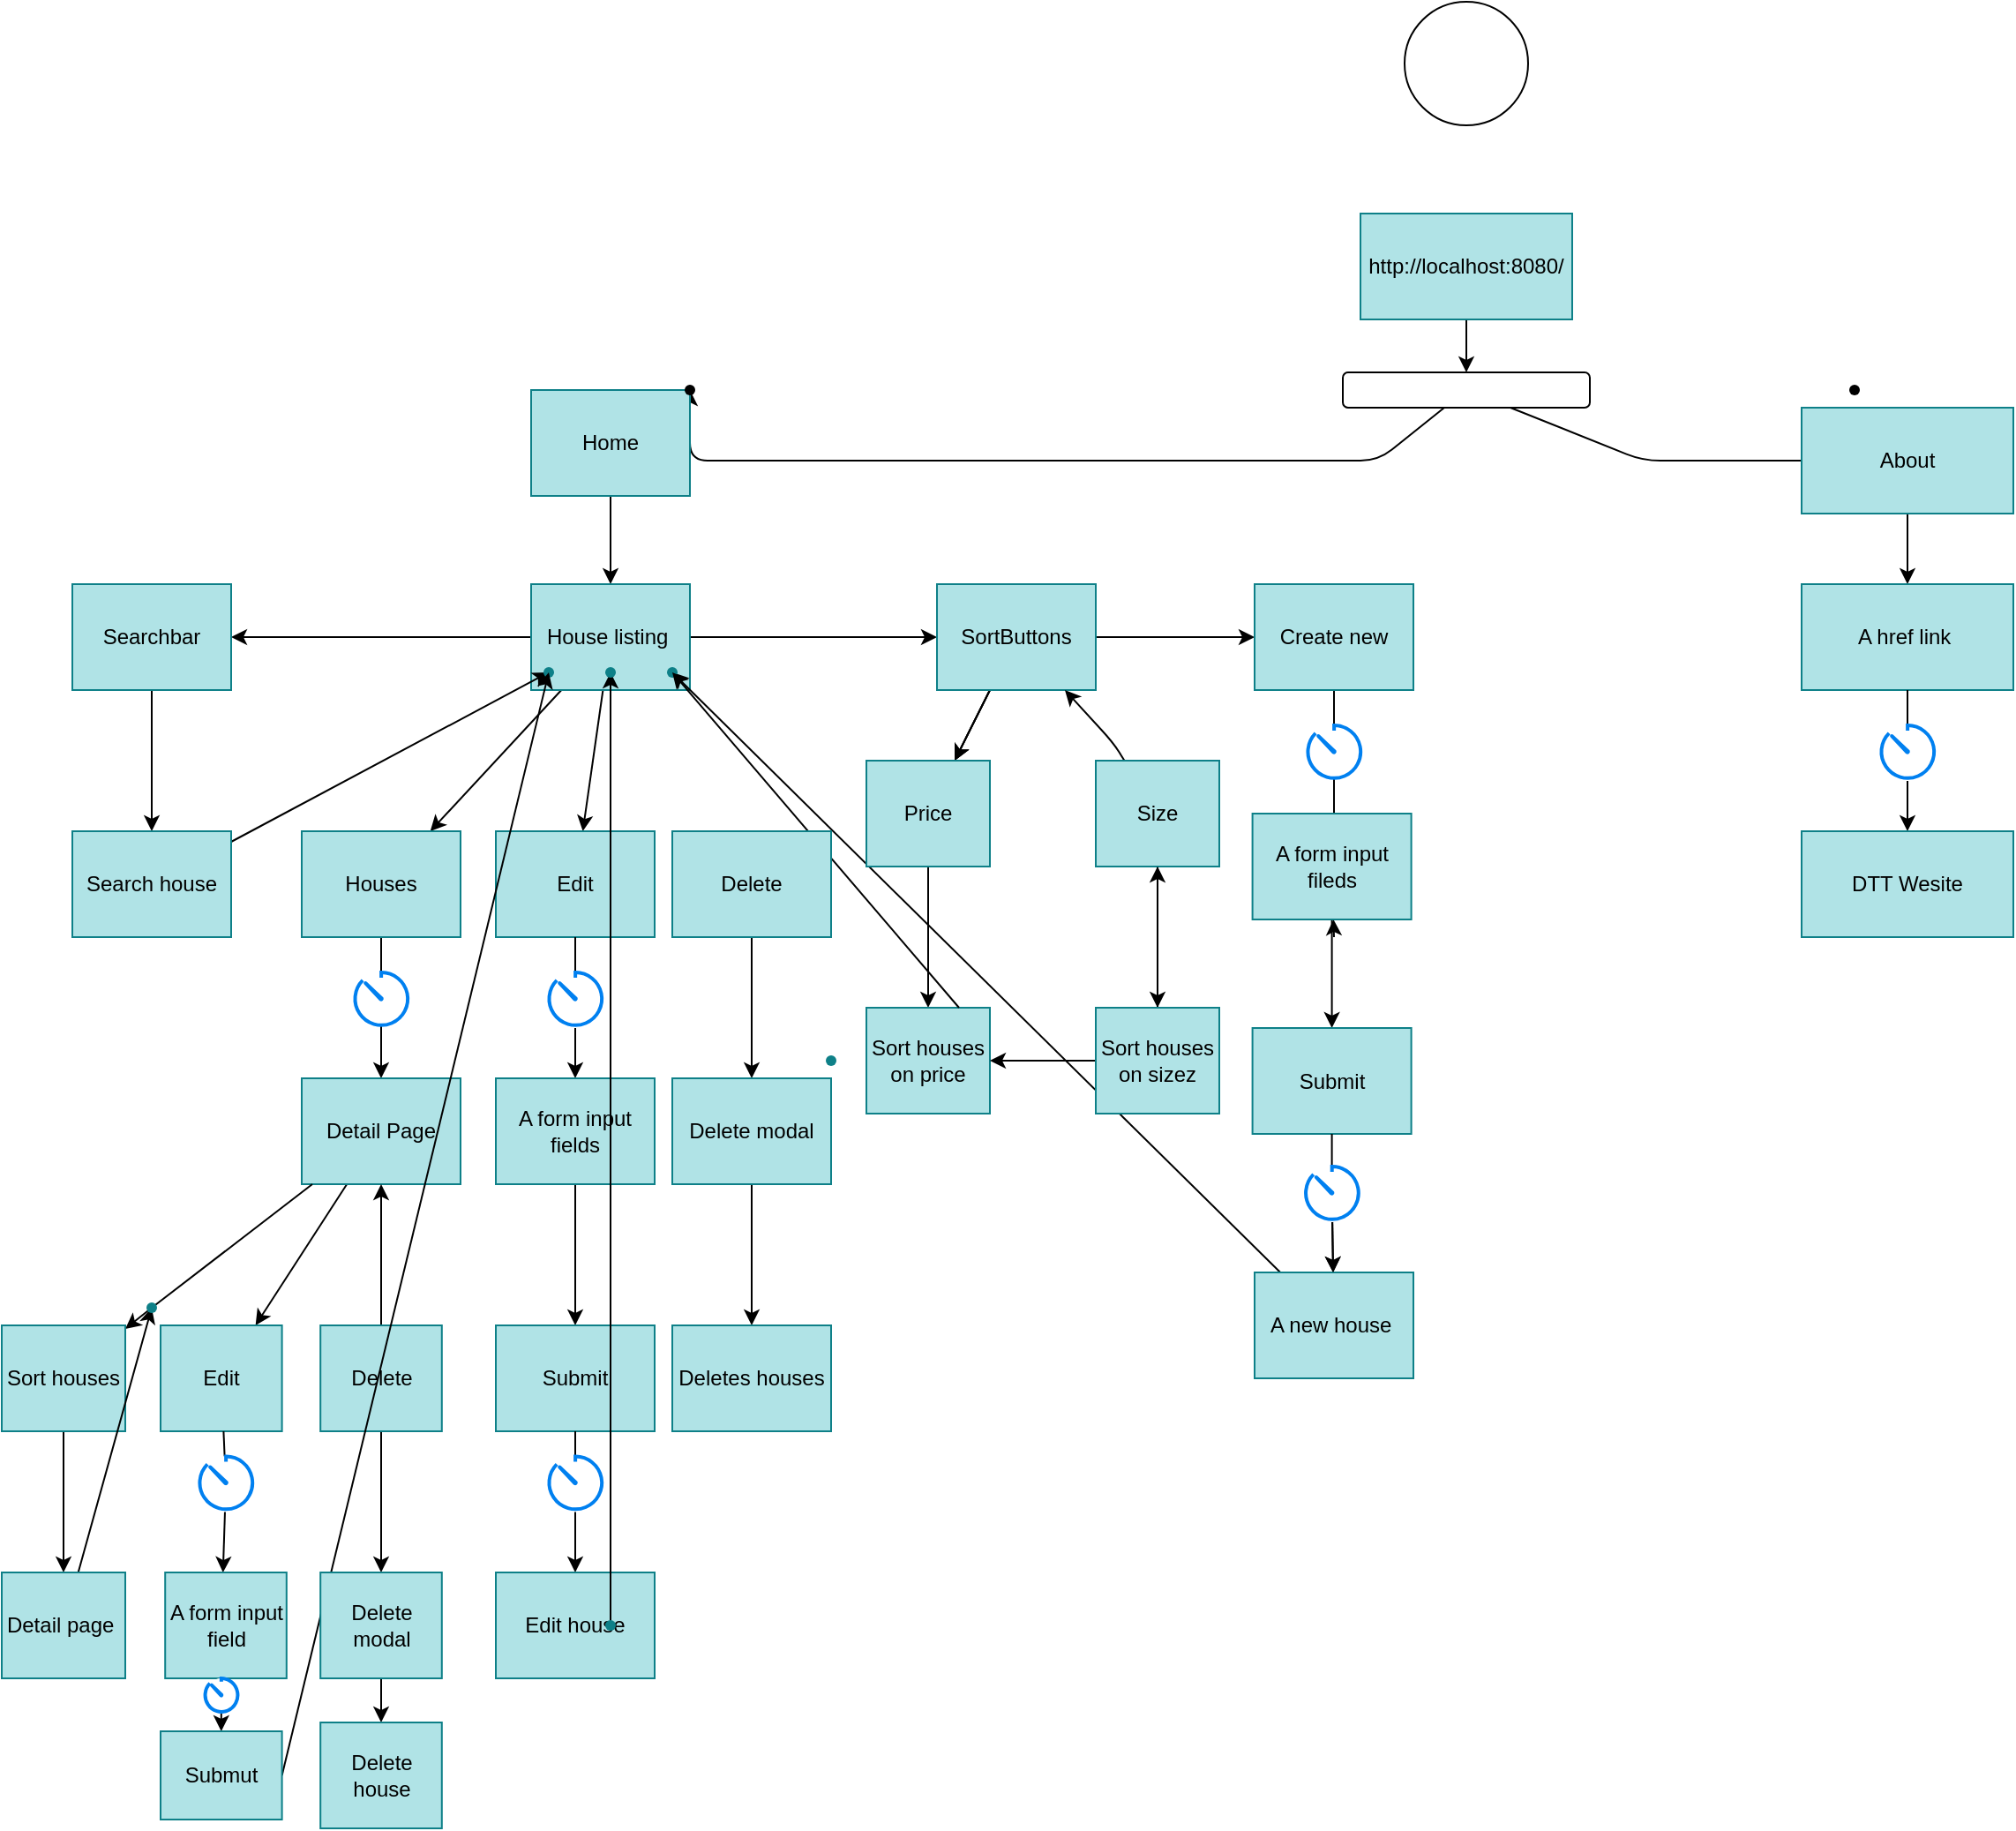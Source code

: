 <mxfile>
    <diagram id="g5lot_dDolEvWGE17QlF" name="Page-1">
        <mxGraphModel dx="1852" dy="563" grid="1" gridSize="10" guides="1" tooltips="1" connect="1" arrows="1" fold="1" page="1" pageScale="1" pageWidth="850" pageHeight="1100" math="0" shadow="0">
            <root>
                <mxCell id="0"/>
                <mxCell id="1" parent="0"/>
                <mxCell id="2" value="" style="ellipse;whiteSpace=wrap;html=1;" vertex="1" parent="1">
                    <mxGeometry x="-35" width="70" height="70" as="geometry"/>
                </mxCell>
                <mxCell id="5" value="" style="edgeStyle=none;html=1;fontColor=#000000;" edge="1" parent="1" source="3" target="4">
                    <mxGeometry relative="1" as="geometry"/>
                </mxCell>
                <mxCell id="3" value="&lt;font color=&quot;#000000&quot;&gt;http://localhost:8080/&lt;/font&gt;" style="rounded=0;whiteSpace=wrap;html=1;fillColor=#b0e3e6;strokeColor=#0e8088;" vertex="1" parent="1">
                    <mxGeometry x="-60" y="120" width="120" height="60" as="geometry"/>
                </mxCell>
                <mxCell id="12" value="" style="edgeStyle=none;html=1;fontColor=#000000;" edge="1" parent="1" source="4" target="11">
                    <mxGeometry relative="1" as="geometry">
                        <Array as="points">
                            <mxPoint x="-50" y="260"/>
                            <mxPoint x="-120" y="260"/>
                            <mxPoint x="-440" y="260"/>
                        </Array>
                    </mxGeometry>
                </mxCell>
                <mxCell id="15" value="" style="edgeStyle=none;html=1;fontColor=#000000;" edge="1" parent="1" source="4">
                    <mxGeometry relative="1" as="geometry">
                        <mxPoint x="230" y="260" as="targetPoint"/>
                        <Array as="points">
                            <mxPoint x="100" y="260"/>
                        </Array>
                    </mxGeometry>
                </mxCell>
                <mxCell id="4" value="" style="rounded=1;whiteSpace=wrap;html=1;fontColor=#000000;" vertex="1" parent="1">
                    <mxGeometry x="-70" y="210" width="140" height="20" as="geometry"/>
                </mxCell>
                <mxCell id="17" value="" style="edgeStyle=none;html=1;fontColor=#000000;" edge="1" parent="1" source="10" target="16">
                    <mxGeometry relative="1" as="geometry"/>
                </mxCell>
                <mxCell id="10" value="&lt;font color=&quot;#000000&quot;&gt;Home&lt;/font&gt;" style="rounded=0;whiteSpace=wrap;html=1;fillColor=#b0e3e6;strokeColor=#0e8088;" vertex="1" parent="1">
                    <mxGeometry x="-530" y="220" width="90" height="60" as="geometry"/>
                </mxCell>
                <mxCell id="11" value="" style="shape=waypoint;sketch=0;size=6;pointerEvents=1;points=[];fillColor=default;resizable=0;rotatable=0;perimeter=centerPerimeter;snapToPoint=1;fontColor=#000000;rounded=1;" vertex="1" parent="1">
                    <mxGeometry x="-450" y="210" width="20" height="20" as="geometry"/>
                </mxCell>
                <mxCell id="120" value="" style="edgeStyle=none;html=1;fontColor=#000000;" edge="1" parent="1" source="13" target="119">
                    <mxGeometry relative="1" as="geometry"/>
                </mxCell>
                <mxCell id="13" value="&lt;font color=&quot;#000000&quot;&gt;About&lt;br&gt;&lt;/font&gt;" style="rounded=0;whiteSpace=wrap;html=1;fillColor=#b0e3e6;strokeColor=#0e8088;" vertex="1" parent="1">
                    <mxGeometry x="190" y="230" width="120" height="60" as="geometry"/>
                </mxCell>
                <mxCell id="14" value="" style="shape=waypoint;sketch=0;size=6;pointerEvents=1;points=[];fillColor=default;resizable=0;rotatable=0;perimeter=centerPerimeter;snapToPoint=1;fontColor=#000000;rounded=1;" vertex="1" parent="1">
                    <mxGeometry x="210" y="210" width="20" height="20" as="geometry"/>
                </mxCell>
                <mxCell id="19" value="" style="edgeStyle=none;html=1;fontColor=#000000;" edge="1" parent="1" source="16" target="18">
                    <mxGeometry relative="1" as="geometry"/>
                </mxCell>
                <mxCell id="23" value="" style="edgeStyle=none;html=1;fontColor=#000000;" edge="1" parent="1" source="16" target="22">
                    <mxGeometry relative="1" as="geometry"/>
                </mxCell>
                <mxCell id="62" value="" style="edgeStyle=none;html=1;fontColor=#000000;" edge="1" parent="1" source="16" target="61">
                    <mxGeometry relative="1" as="geometry"/>
                </mxCell>
                <mxCell id="64" value="" style="edgeStyle=none;html=1;fontColor=#000000;" edge="1" parent="1" source="16" target="63">
                    <mxGeometry relative="1" as="geometry"/>
                </mxCell>
                <mxCell id="16" value="&lt;font color=&quot;#000000&quot;&gt;House listing&amp;nbsp;&lt;/font&gt;" style="rounded=0;whiteSpace=wrap;html=1;fillColor=#b0e3e6;strokeColor=#0e8088;" vertex="1" parent="1">
                    <mxGeometry x="-530" y="330" width="90" height="60" as="geometry"/>
                </mxCell>
                <mxCell id="21" value="" style="edgeStyle=none;html=1;fontColor=#000000;" edge="1" parent="1" source="18" target="20">
                    <mxGeometry relative="1" as="geometry"/>
                </mxCell>
                <mxCell id="46" value="" style="edgeStyle=none;html=1;fontColor=#000000;" edge="1" parent="1" source="18" target="45">
                    <mxGeometry relative="1" as="geometry"/>
                </mxCell>
                <mxCell id="47" value="" style="edgeStyle=none;html=1;fontColor=#000000;" edge="1" parent="1" source="18" target="45">
                    <mxGeometry relative="1" as="geometry"/>
                </mxCell>
                <mxCell id="48" value="" style="edgeStyle=none;html=1;fontColor=#000000;" edge="1" parent="1" source="18" target="45">
                    <mxGeometry relative="1" as="geometry"/>
                </mxCell>
                <mxCell id="18" value="&lt;font color=&quot;#000000&quot;&gt;SortButtons&lt;/font&gt;" style="rounded=0;whiteSpace=wrap;html=1;fillColor=#b0e3e6;strokeColor=#0e8088;" vertex="1" parent="1">
                    <mxGeometry x="-300" y="330" width="90" height="60" as="geometry"/>
                </mxCell>
                <mxCell id="27" value="" style="edgeStyle=none;html=1;fontColor=#000000;" edge="1" parent="1" source="20">
                    <mxGeometry relative="1" as="geometry">
                        <mxPoint x="-75" y="470" as="targetPoint"/>
                    </mxGeometry>
                </mxCell>
                <mxCell id="20" value="&lt;font color=&quot;#000000&quot;&gt;Create new&lt;/font&gt;" style="rounded=0;whiteSpace=wrap;html=1;fillColor=#b0e3e6;strokeColor=#0e8088;" vertex="1" parent="1">
                    <mxGeometry x="-120" y="330" width="90" height="60" as="geometry"/>
                </mxCell>
                <mxCell id="25" value="" style="edgeStyle=none;html=1;fontColor=#000000;" edge="1" parent="1" source="22" target="24">
                    <mxGeometry relative="1" as="geometry"/>
                </mxCell>
                <mxCell id="22" value="&lt;font color=&quot;#000000&quot;&gt;Searchbar&lt;/font&gt;" style="rounded=0;whiteSpace=wrap;html=1;fillColor=#b0e3e6;strokeColor=#0e8088;" vertex="1" parent="1">
                    <mxGeometry x="-790" y="330" width="90" height="60" as="geometry"/>
                </mxCell>
                <mxCell id="44" value="" style="edgeStyle=none;html=1;fontColor=#000000;" edge="1" parent="1" source="24" target="43">
                    <mxGeometry relative="1" as="geometry"/>
                </mxCell>
                <mxCell id="24" value="&lt;font color=&quot;#000000&quot;&gt;Search house&lt;/font&gt;" style="rounded=0;whiteSpace=wrap;html=1;fillColor=#b0e3e6;strokeColor=#0e8088;" vertex="1" parent="1">
                    <mxGeometry x="-790" y="470" width="90" height="60" as="geometry"/>
                </mxCell>
                <mxCell id="32" value="" style="edgeStyle=none;html=1;fontColor=#000000;" edge="1" parent="1" target="31">
                    <mxGeometry relative="1" as="geometry">
                        <mxPoint x="-75" y="530" as="sourcePoint"/>
                    </mxGeometry>
                </mxCell>
                <mxCell id="29" value="" style="edgeStyle=none;html=1;fontColor=#000000;" edge="1" parent="1" source="28">
                    <mxGeometry relative="1" as="geometry">
                        <mxPoint x="-75" y="470" as="targetPoint"/>
                    </mxGeometry>
                </mxCell>
                <mxCell id="30" value="" style="edgeStyle=none;html=1;fontColor=#000000;" edge="1" parent="1" source="28">
                    <mxGeometry relative="1" as="geometry">
                        <mxPoint x="-75" y="470" as="targetPoint"/>
                        <Array as="points">
                            <mxPoint x="-75" y="436"/>
                        </Array>
                    </mxGeometry>
                </mxCell>
                <mxCell id="28" value="" style="html=1;verticalLabelPosition=bottom;align=center;labelBackgroundColor=#ffffff;verticalAlign=top;strokeWidth=2;strokeColor=#0080F0;shadow=0;dashed=0;shape=mxgraph.ios7.icons.gauge;fontColor=#000000;" vertex="1" parent="1">
                    <mxGeometry x="-91.2" y="410" width="32.4" height="31.5" as="geometry"/>
                </mxCell>
                <mxCell id="34" value="" style="edgeStyle=none;html=1;fontColor=#000000;" edge="1" parent="1" source="31" target="33">
                    <mxGeometry relative="1" as="geometry">
                        <Array as="points"/>
                    </mxGeometry>
                </mxCell>
                <mxCell id="31" value="&lt;font color=&quot;#000000&quot;&gt;A form input fileds&lt;/font&gt;" style="rounded=0;whiteSpace=wrap;html=1;fillColor=#b0e3e6;strokeColor=#0e8088;" vertex="1" parent="1">
                    <mxGeometry x="-121.2" y="460" width="90" height="60" as="geometry"/>
                </mxCell>
                <mxCell id="38" value="" style="edgeStyle=none;html=1;fontColor=#000000;startArrow=none;" edge="1" parent="1" source="39" target="37">
                    <mxGeometry relative="1" as="geometry"/>
                </mxCell>
                <mxCell id="33" value="&lt;font color=&quot;#000000&quot;&gt;Submit&lt;/font&gt;" style="rounded=0;whiteSpace=wrap;html=1;fillColor=#b0e3e6;strokeColor=#0e8088;" vertex="1" parent="1">
                    <mxGeometry x="-121.2" y="581.5" width="90" height="60" as="geometry"/>
                </mxCell>
                <mxCell id="42" value="" style="edgeStyle=none;html=1;fontColor=#000000;" edge="1" parent="1" source="37" target="41">
                    <mxGeometry relative="1" as="geometry"/>
                </mxCell>
                <mxCell id="37" value="&lt;font color=&quot;#000000&quot;&gt;A new house&amp;nbsp;&lt;/font&gt;" style="rounded=0;whiteSpace=wrap;html=1;fillColor=#b0e3e6;strokeColor=#0e8088;" vertex="1" parent="1">
                    <mxGeometry x="-120" y="720" width="90" height="60" as="geometry"/>
                </mxCell>
                <mxCell id="40" value="" style="edgeStyle=none;html=1;fontColor=#000000;" edge="1" parent="1" source="39" target="37">
                    <mxGeometry relative="1" as="geometry"/>
                </mxCell>
                <mxCell id="41" value="" style="shape=waypoint;sketch=0;size=6;pointerEvents=1;points=[];fillColor=#b0e3e6;resizable=0;rotatable=0;perimeter=centerPerimeter;snapToPoint=1;strokeColor=#0e8088;rounded=0;" vertex="1" parent="1">
                    <mxGeometry x="-460" y="370" width="20" height="20" as="geometry"/>
                </mxCell>
                <mxCell id="43" value="" style="shape=waypoint;sketch=0;size=6;pointerEvents=1;points=[];fillColor=#b0e3e6;resizable=0;rotatable=0;perimeter=centerPerimeter;snapToPoint=1;strokeColor=#0e8088;rounded=0;" vertex="1" parent="1">
                    <mxGeometry x="-530" y="370" width="20" height="20" as="geometry"/>
                </mxCell>
                <mxCell id="54" value="" style="edgeStyle=none;html=1;fontColor=#000000;" edge="1" parent="1" source="45" target="53">
                    <mxGeometry relative="1" as="geometry"/>
                </mxCell>
                <mxCell id="45" value="&lt;font color=&quot;#000000&quot;&gt;Price&lt;/font&gt;" style="rounded=0;whiteSpace=wrap;html=1;fillColor=#b0e3e6;strokeColor=#0e8088;" vertex="1" parent="1">
                    <mxGeometry x="-340" y="430" width="70" height="60" as="geometry"/>
                </mxCell>
                <mxCell id="51" value="" style="edgeStyle=none;html=1;fontColor=#000000;" edge="1" parent="1" source="49" target="18">
                    <mxGeometry relative="1" as="geometry">
                        <mxPoint x="-230" y="430" as="sourcePoint"/>
                        <mxPoint x="-220" y="400" as="targetPoint"/>
                        <Array as="points">
                            <mxPoint x="-200" y="420"/>
                        </Array>
                    </mxGeometry>
                </mxCell>
                <mxCell id="58" value="" style="edgeStyle=none;html=1;fontColor=#000000;" edge="1" parent="1" source="49" target="57">
                    <mxGeometry relative="1" as="geometry"/>
                </mxCell>
                <mxCell id="49" value="&lt;font color=&quot;#000000&quot;&gt;Size&lt;/font&gt;" style="rounded=0;whiteSpace=wrap;html=1;fillColor=#b0e3e6;strokeColor=#0e8088;" vertex="1" parent="1">
                    <mxGeometry x="-210" y="430" width="70" height="60" as="geometry"/>
                </mxCell>
                <mxCell id="53" value="&lt;font color=&quot;#000000&quot;&gt;Sort houses on price&lt;/font&gt;" style="rounded=0;whiteSpace=wrap;html=1;fillColor=#b0e3e6;strokeColor=#0e8088;" vertex="1" parent="1">
                    <mxGeometry x="-340" y="570" width="70" height="60" as="geometry"/>
                </mxCell>
                <mxCell id="56" value="" style="edgeStyle=none;html=1;fontColor=#000000;exitX=0.75;exitY=0;exitDx=0;exitDy=0;" edge="1" parent="1" source="53" target="41">
                    <mxGeometry relative="1" as="geometry"/>
                </mxCell>
                <mxCell id="55" value="" style="shape=waypoint;sketch=0;size=6;pointerEvents=1;points=[];fillColor=#b0e3e6;resizable=0;rotatable=0;perimeter=centerPerimeter;snapToPoint=1;strokeColor=#0e8088;rounded=0;labelBackgroundColor=#FFFFFF;fontColor=#000000;" vertex="1" parent="1">
                    <mxGeometry x="-370" y="590" width="20" height="20" as="geometry"/>
                </mxCell>
                <mxCell id="60" value="" style="edgeStyle=none;html=1;fontColor=#000000;" edge="1" parent="1" source="57" target="53">
                    <mxGeometry relative="1" as="geometry"/>
                </mxCell>
                <mxCell id="92" value="" style="edgeStyle=none;html=1;fontColor=#000000;" edge="1" parent="1" source="57" target="49">
                    <mxGeometry relative="1" as="geometry"/>
                </mxCell>
                <mxCell id="57" value="&lt;font color=&quot;#000000&quot;&gt;Sort houses on sizez&lt;/font&gt;" style="rounded=0;whiteSpace=wrap;html=1;fillColor=#b0e3e6;strokeColor=#0e8088;" vertex="1" parent="1">
                    <mxGeometry x="-210" y="570" width="70" height="60" as="geometry"/>
                </mxCell>
                <mxCell id="69" value="" style="edgeStyle=none;html=1;fontColor=#000000;" edge="1" parent="1" source="61" target="68">
                    <mxGeometry relative="1" as="geometry"/>
                </mxCell>
                <mxCell id="61" value="&lt;font color=&quot;#000000&quot;&gt;Houses&lt;/font&gt;" style="rounded=0;whiteSpace=wrap;html=1;fillColor=#b0e3e6;strokeColor=#0e8088;" vertex="1" parent="1">
                    <mxGeometry x="-660" y="470" width="90" height="60" as="geometry"/>
                </mxCell>
                <mxCell id="73" value="" style="edgeStyle=none;html=1;fontColor=#000000;startArrow=none;" edge="1" parent="1" source="75" target="72">
                    <mxGeometry relative="1" as="geometry"/>
                </mxCell>
                <mxCell id="63" value="&lt;font color=&quot;#000000&quot;&gt;Edit&lt;/font&gt;" style="rounded=0;whiteSpace=wrap;html=1;fillColor=#b0e3e6;strokeColor=#0e8088;" vertex="1" parent="1">
                    <mxGeometry x="-550" y="470" width="90" height="60" as="geometry"/>
                </mxCell>
                <mxCell id="89" value="" style="edgeStyle=none;html=1;fontColor=#000000;" edge="1" parent="1" source="67" target="88">
                    <mxGeometry relative="1" as="geometry"/>
                </mxCell>
                <mxCell id="67" value="&lt;font color=&quot;#000000&quot;&gt;Delete&lt;/font&gt;" style="rounded=0;whiteSpace=wrap;html=1;fillColor=#b0e3e6;strokeColor=#0e8088;" vertex="1" parent="1">
                    <mxGeometry x="-450" y="470" width="90" height="60" as="geometry"/>
                </mxCell>
                <mxCell id="94" value="" style="edgeStyle=none;html=1;fontColor=#000000;startArrow=none;" edge="1" parent="1" source="101" target="93">
                    <mxGeometry relative="1" as="geometry"/>
                </mxCell>
                <mxCell id="96" value="" style="edgeStyle=none;html=1;fontColor=#000000;" edge="1" parent="1" source="68" target="95">
                    <mxGeometry relative="1" as="geometry"/>
                </mxCell>
                <mxCell id="68" value="&lt;font color=&quot;#000000&quot;&gt;Detail Page&lt;/font&gt;" style="rounded=0;whiteSpace=wrap;html=1;fillColor=#b0e3e6;strokeColor=#0e8088;" vertex="1" parent="1">
                    <mxGeometry x="-660" y="610" width="90" height="60" as="geometry"/>
                </mxCell>
                <mxCell id="70" value="" style="html=1;verticalLabelPosition=bottom;align=center;labelBackgroundColor=#ffffff;verticalAlign=top;strokeWidth=2;strokeColor=#0080F0;shadow=0;dashed=0;shape=mxgraph.ios7.icons.gauge;fontColor=#000000;" vertex="1" parent="1">
                    <mxGeometry x="-631.2" y="550" width="32.4" height="31.5" as="geometry"/>
                </mxCell>
                <mxCell id="71" value="" style="edgeStyle=none;html=1;fontColor=#000000;endArrow=none;" edge="1" parent="1" source="33" target="39">
                    <mxGeometry relative="1" as="geometry">
                        <mxPoint x="-75" y="810" as="sourcePoint"/>
                        <mxPoint x="-75" y="890" as="targetPoint"/>
                    </mxGeometry>
                </mxCell>
                <mxCell id="39" value="" style="html=1;verticalLabelPosition=bottom;align=center;labelBackgroundColor=#ffffff;verticalAlign=top;strokeWidth=2;strokeColor=#0080F0;shadow=0;dashed=0;shape=mxgraph.ios7.icons.gauge;fontColor=#000000;" vertex="1" parent="1">
                    <mxGeometry x="-92.4" y="660" width="32.4" height="31.5" as="geometry"/>
                </mxCell>
                <mxCell id="77" value="" style="edgeStyle=none;html=1;fontColor=#000000;" edge="1" parent="1" source="72" target="76">
                    <mxGeometry relative="1" as="geometry"/>
                </mxCell>
                <mxCell id="72" value="&lt;font color=&quot;#000000&quot;&gt;A form input fields&lt;/font&gt;" style="rounded=0;whiteSpace=wrap;html=1;fillColor=#b0e3e6;strokeColor=#0e8088;" vertex="1" parent="1">
                    <mxGeometry x="-550" y="610" width="90" height="60" as="geometry"/>
                </mxCell>
                <mxCell id="74" value="" style="edgeStyle=none;html=1;fontColor=#000000;endArrow=none;" edge="1" parent="1" source="63" target="75">
                    <mxGeometry relative="1" as="geometry">
                        <mxPoint x="-505" y="530" as="sourcePoint"/>
                        <mxPoint x="-505" y="610" as="targetPoint"/>
                    </mxGeometry>
                </mxCell>
                <mxCell id="75" value="" style="html=1;verticalLabelPosition=bottom;align=center;labelBackgroundColor=#ffffff;verticalAlign=top;strokeWidth=2;strokeColor=#0080F0;shadow=0;dashed=0;shape=mxgraph.ios7.icons.gauge;fontColor=#000000;" vertex="1" parent="1">
                    <mxGeometry x="-521.2" y="550" width="32.4" height="31.5" as="geometry"/>
                </mxCell>
                <mxCell id="79" value="" style="edgeStyle=none;html=1;fontColor=#000000;startArrow=none;" edge="1" parent="1" source="81" target="78">
                    <mxGeometry relative="1" as="geometry"/>
                </mxCell>
                <mxCell id="76" value="&lt;font color=&quot;#000000&quot;&gt;Submit&lt;/font&gt;" style="rounded=0;whiteSpace=wrap;html=1;fillColor=#b0e3e6;strokeColor=#0e8088;" vertex="1" parent="1">
                    <mxGeometry x="-550" y="750" width="90" height="60" as="geometry"/>
                </mxCell>
                <mxCell id="83" value="" style="edgeStyle=none;html=1;fontColor=#000000;" edge="1" parent="1" source="78" target="82">
                    <mxGeometry relative="1" as="geometry"/>
                </mxCell>
                <mxCell id="78" value="&lt;font color=&quot;#000000&quot;&gt;Edit house&lt;/font&gt;" style="rounded=0;whiteSpace=wrap;html=1;fillColor=#b0e3e6;strokeColor=#0e8088;" vertex="1" parent="1">
                    <mxGeometry x="-550" y="890" width="90" height="60" as="geometry"/>
                </mxCell>
                <mxCell id="80" value="" style="edgeStyle=none;html=1;fontColor=#000000;endArrow=none;" edge="1" parent="1" source="76" target="81">
                    <mxGeometry relative="1" as="geometry">
                        <mxPoint x="-505" y="810" as="sourcePoint"/>
                        <mxPoint x="-505" y="890" as="targetPoint"/>
                    </mxGeometry>
                </mxCell>
                <mxCell id="81" value="" style="html=1;verticalLabelPosition=bottom;align=center;labelBackgroundColor=#ffffff;verticalAlign=top;strokeWidth=2;strokeColor=#0080F0;shadow=0;dashed=0;shape=mxgraph.ios7.icons.gauge;fontColor=#000000;" vertex="1" parent="1">
                    <mxGeometry x="-521.2" y="824.25" width="32.4" height="31.5" as="geometry"/>
                </mxCell>
                <mxCell id="85" value="" style="edgeStyle=none;html=1;fontColor=#000000;" edge="1" parent="1" source="82" target="84">
                    <mxGeometry relative="1" as="geometry"/>
                </mxCell>
                <mxCell id="82" value="" style="shape=waypoint;sketch=0;size=6;pointerEvents=1;points=[];fillColor=#b0e3e6;resizable=0;rotatable=0;perimeter=centerPerimeter;snapToPoint=1;strokeColor=#0e8088;rounded=0;" vertex="1" parent="1">
                    <mxGeometry x="-495" y="910" width="20" height="20" as="geometry"/>
                </mxCell>
                <mxCell id="84" value="" style="shape=waypoint;sketch=0;size=6;pointerEvents=1;points=[];fillColor=#b0e3e6;resizable=0;rotatable=0;perimeter=centerPerimeter;snapToPoint=1;strokeColor=#0e8088;rounded=0;" vertex="1" parent="1">
                    <mxGeometry x="-495" y="370" width="20" height="20" as="geometry"/>
                </mxCell>
                <mxCell id="91" value="" style="edgeStyle=none;html=1;fontColor=#000000;" edge="1" parent="1" source="88" target="90">
                    <mxGeometry relative="1" as="geometry"/>
                </mxCell>
                <mxCell id="88" value="&lt;font color=&quot;#000000&quot;&gt;Delete modal&lt;/font&gt;" style="rounded=0;whiteSpace=wrap;html=1;fillColor=#b0e3e6;strokeColor=#0e8088;" vertex="1" parent="1">
                    <mxGeometry x="-450" y="610" width="90" height="60" as="geometry"/>
                </mxCell>
                <mxCell id="90" value="&lt;font color=&quot;#000000&quot;&gt;Deletes houses&lt;/font&gt;" style="rounded=0;whiteSpace=wrap;html=1;fillColor=#b0e3e6;strokeColor=#0e8088;" vertex="1" parent="1">
                    <mxGeometry x="-450" y="750" width="90" height="60" as="geometry"/>
                </mxCell>
                <mxCell id="100" value="" style="edgeStyle=none;html=1;fontColor=#000000;" edge="1" parent="1" source="93" target="99">
                    <mxGeometry relative="1" as="geometry"/>
                </mxCell>
                <mxCell id="93" value="&lt;font color=&quot;#000000&quot;&gt;Sort houses&lt;/font&gt;" style="rounded=0;whiteSpace=wrap;html=1;fillColor=#b0e3e6;strokeColor=#0e8088;" vertex="1" parent="1">
                    <mxGeometry x="-830" y="750" width="70" height="60" as="geometry"/>
                </mxCell>
                <mxCell id="105" value="" style="edgeStyle=none;html=1;fontColor=#000000;startArrow=none;" edge="1" parent="1" source="107">
                    <mxGeometry relative="1" as="geometry">
                        <mxPoint x="-704.625" y="890" as="targetPoint"/>
                    </mxGeometry>
                </mxCell>
                <mxCell id="95" value="&lt;font color=&quot;#000000&quot;&gt;Edit&lt;/font&gt;" style="rounded=0;whiteSpace=wrap;html=1;fillColor=#b0e3e6;strokeColor=#0e8088;" vertex="1" parent="1">
                    <mxGeometry x="-740" y="750" width="68.8" height="60" as="geometry"/>
                </mxCell>
                <mxCell id="98" value="" style="edgeStyle=none;html=1;fontColor=#000000;" edge="1" parent="1" source="97" target="68">
                    <mxGeometry relative="1" as="geometry"/>
                </mxCell>
                <mxCell id="116" value="" style="edgeStyle=none;html=1;fontColor=#000000;" edge="1" parent="1" source="97" target="115">
                    <mxGeometry relative="1" as="geometry"/>
                </mxCell>
                <mxCell id="97" value="&lt;font color=&quot;#000000&quot;&gt;Delete&lt;/font&gt;" style="rounded=0;whiteSpace=wrap;html=1;fillColor=#b0e3e6;strokeColor=#0e8088;" vertex="1" parent="1">
                    <mxGeometry x="-649.4" y="750" width="68.8" height="60" as="geometry"/>
                </mxCell>
                <mxCell id="102" value="" style="edgeStyle=none;html=1;fontColor=#000000;" edge="1" parent="1" source="99" target="101">
                    <mxGeometry relative="1" as="geometry"/>
                </mxCell>
                <mxCell id="99" value="&lt;font color=&quot;#000000&quot;&gt;Detail page&amp;nbsp;&lt;/font&gt;" style="rounded=0;whiteSpace=wrap;html=1;fillColor=#b0e3e6;strokeColor=#0e8088;" vertex="1" parent="1">
                    <mxGeometry x="-830" y="890" width="70" height="60" as="geometry"/>
                </mxCell>
                <mxCell id="103" value="" style="edgeStyle=none;html=1;fontColor=#000000;endArrow=none;" edge="1" parent="1" source="68" target="101">
                    <mxGeometry relative="1" as="geometry">
                        <mxPoint x="-653.571" y="670" as="sourcePoint"/>
                        <mxPoint x="-760" y="752.778" as="targetPoint"/>
                    </mxGeometry>
                </mxCell>
                <mxCell id="101" value="" style="shape=waypoint;sketch=0;size=6;pointerEvents=1;points=[];fillColor=#b0e3e6;resizable=0;rotatable=0;perimeter=centerPerimeter;snapToPoint=1;strokeColor=#0e8088;rounded=0;" vertex="1" parent="1">
                    <mxGeometry x="-755" y="730" width="20" height="20" as="geometry"/>
                </mxCell>
                <mxCell id="106" value="" style="edgeStyle=none;html=1;fontColor=#000000;endArrow=none;" edge="1" parent="1" source="95" target="107">
                    <mxGeometry relative="1" as="geometry">
                        <mxPoint x="-705.6" y="810" as="sourcePoint"/>
                        <mxPoint x="-705.6" y="890" as="targetPoint"/>
                    </mxGeometry>
                </mxCell>
                <mxCell id="107" value="" style="html=1;verticalLabelPosition=bottom;align=center;labelBackgroundColor=#ffffff;verticalAlign=top;strokeWidth=2;strokeColor=#0080F0;shadow=0;dashed=0;shape=mxgraph.ios7.icons.gauge;fontColor=#000000;" vertex="1" parent="1">
                    <mxGeometry x="-719.2" y="824.25" width="32.4" height="31.5" as="geometry"/>
                </mxCell>
                <mxCell id="110" value="" style="edgeStyle=none;html=1;fontColor=#000000;startArrow=none;" edge="1" parent="1" source="111" target="109">
                    <mxGeometry relative="1" as="geometry"/>
                </mxCell>
                <mxCell id="108" value="&lt;font color=&quot;#000000&quot;&gt;A form input field&lt;/font&gt;" style="rounded=0;whiteSpace=wrap;html=1;fillColor=#b0e3e6;strokeColor=#0e8088;" vertex="1" parent="1">
                    <mxGeometry x="-737.4" y="890" width="68.8" height="60" as="geometry"/>
                </mxCell>
                <mxCell id="114" style="edgeStyle=none;html=1;exitX=1;exitY=0.5;exitDx=0;exitDy=0;entryX=0.38;entryY=0.86;entryDx=0;entryDy=0;entryPerimeter=0;fontColor=#000000;" edge="1" parent="1" source="109" target="43">
                    <mxGeometry relative="1" as="geometry"/>
                </mxCell>
                <mxCell id="109" value="&lt;font color=&quot;#000000&quot;&gt;Submut&lt;/font&gt;" style="rounded=0;whiteSpace=wrap;html=1;fillColor=#b0e3e6;strokeColor=#0e8088;" vertex="1" parent="1">
                    <mxGeometry x="-740" y="980" width="68.8" height="50" as="geometry"/>
                </mxCell>
                <mxCell id="112" value="" style="edgeStyle=none;html=1;fontColor=#000000;endArrow=none;" edge="1" parent="1" source="108" target="111">
                    <mxGeometry relative="1" as="geometry">
                        <mxPoint x="-703.918" y="950" as="sourcePoint"/>
                        <mxPoint x="-704.835" y="980" as="targetPoint"/>
                    </mxGeometry>
                </mxCell>
                <mxCell id="111" value="" style="html=1;verticalLabelPosition=bottom;align=center;labelBackgroundColor=#ffffff;verticalAlign=top;strokeWidth=2;strokeColor=#0080F0;shadow=0;dashed=0;shape=mxgraph.ios7.icons.gauge;fontColor=#000000;" vertex="1" parent="1">
                    <mxGeometry x="-715.6" y="950" width="20" height="20" as="geometry"/>
                </mxCell>
                <mxCell id="118" value="" style="edgeStyle=none;html=1;fontColor=#000000;" edge="1" parent="1" source="115" target="117">
                    <mxGeometry relative="1" as="geometry"/>
                </mxCell>
                <mxCell id="115" value="&lt;font color=&quot;#000000&quot;&gt;Delete modal&lt;/font&gt;" style="rounded=0;whiteSpace=wrap;html=1;fillColor=#b0e3e6;strokeColor=#0e8088;" vertex="1" parent="1">
                    <mxGeometry x="-649.4" y="890" width="68.8" height="60" as="geometry"/>
                </mxCell>
                <mxCell id="117" value="&lt;font color=&quot;#000000&quot;&gt;Delete house&lt;/font&gt;" style="rounded=0;whiteSpace=wrap;html=1;fillColor=#b0e3e6;strokeColor=#0e8088;" vertex="1" parent="1">
                    <mxGeometry x="-649.4" y="975" width="68.8" height="60" as="geometry"/>
                </mxCell>
                <mxCell id="122" value="" style="edgeStyle=none;html=1;fontColor=#000000;startArrow=none;" edge="1" parent="1" source="123" target="121">
                    <mxGeometry relative="1" as="geometry"/>
                </mxCell>
                <mxCell id="119" value="&lt;font color=&quot;#000000&quot;&gt;A href link&amp;nbsp;&lt;/font&gt;" style="rounded=0;whiteSpace=wrap;html=1;fillColor=#b0e3e6;strokeColor=#0e8088;" vertex="1" parent="1">
                    <mxGeometry x="190" y="330" width="120" height="60" as="geometry"/>
                </mxCell>
                <mxCell id="121" value="&lt;font color=&quot;#000000&quot;&gt;DTT Wesite&lt;/font&gt;" style="rounded=0;whiteSpace=wrap;html=1;fillColor=#b0e3e6;strokeColor=#0e8088;" vertex="1" parent="1">
                    <mxGeometry x="190" y="470" width="120" height="60" as="geometry"/>
                </mxCell>
                <mxCell id="124" value="" style="edgeStyle=none;html=1;fontColor=#000000;endArrow=none;" edge="1" parent="1" source="119" target="123">
                    <mxGeometry relative="1" as="geometry">
                        <mxPoint x="250" y="390" as="sourcePoint"/>
                        <mxPoint x="250" y="470" as="targetPoint"/>
                    </mxGeometry>
                </mxCell>
                <mxCell id="123" value="" style="html=1;verticalLabelPosition=bottom;align=center;labelBackgroundColor=#ffffff;verticalAlign=top;strokeWidth=2;strokeColor=#0080F0;shadow=0;dashed=0;shape=mxgraph.ios7.icons.gauge;fontColor=#000000;" vertex="1" parent="1">
                    <mxGeometry x="233.8" y="410" width="32.4" height="31.5" as="geometry"/>
                </mxCell>
            </root>
        </mxGraphModel>
    </diagram>
</mxfile>